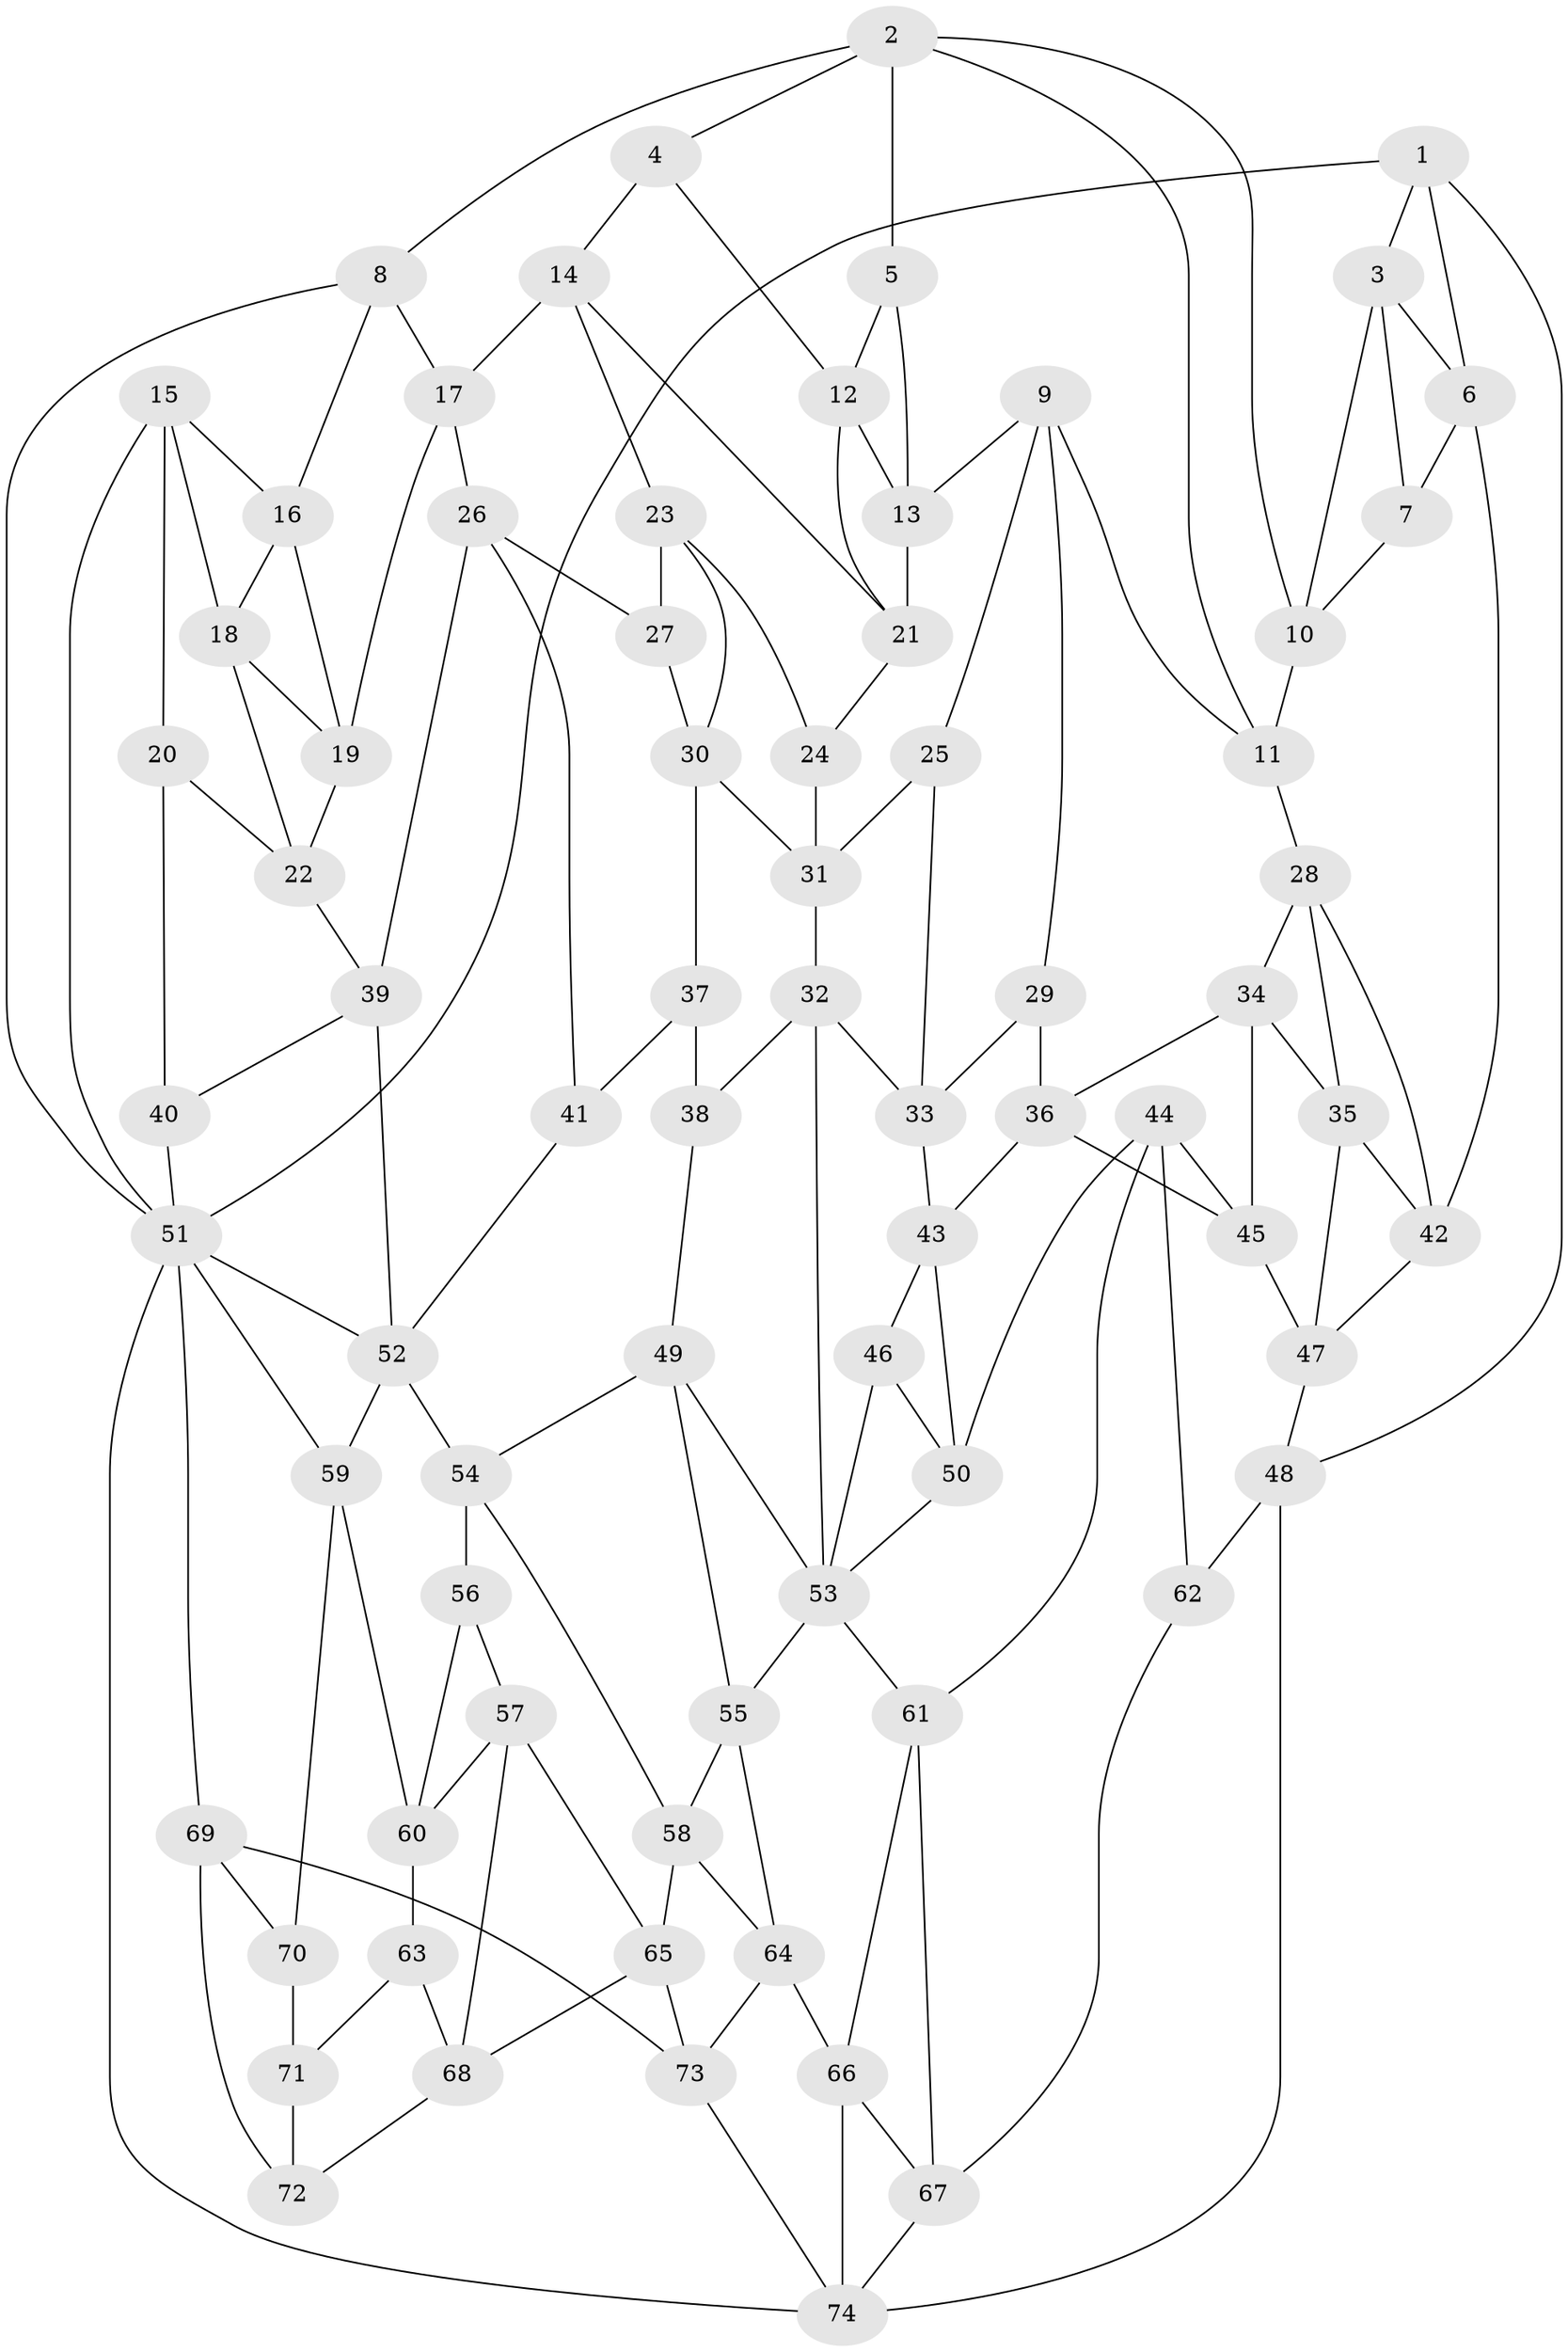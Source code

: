 // original degree distribution, {3: 0.013605442176870748, 4: 0.1836734693877551, 6: 0.16326530612244897, 5: 0.6394557823129252}
// Generated by graph-tools (version 1.1) at 2025/27/03/09/25 03:27:07]
// undirected, 74 vertices, 143 edges
graph export_dot {
graph [start="1"]
  node [color=gray90,style=filled];
  1;
  2;
  3;
  4;
  5;
  6;
  7;
  8;
  9;
  10;
  11;
  12;
  13;
  14;
  15;
  16;
  17;
  18;
  19;
  20;
  21;
  22;
  23;
  24;
  25;
  26;
  27;
  28;
  29;
  30;
  31;
  32;
  33;
  34;
  35;
  36;
  37;
  38;
  39;
  40;
  41;
  42;
  43;
  44;
  45;
  46;
  47;
  48;
  49;
  50;
  51;
  52;
  53;
  54;
  55;
  56;
  57;
  58;
  59;
  60;
  61;
  62;
  63;
  64;
  65;
  66;
  67;
  68;
  69;
  70;
  71;
  72;
  73;
  74;
  1 -- 3 [weight=1.0];
  1 -- 6 [weight=1.0];
  1 -- 48 [weight=1.0];
  1 -- 51 [weight=1.0];
  2 -- 4 [weight=1.0];
  2 -- 5 [weight=1.0];
  2 -- 8 [weight=1.0];
  2 -- 10 [weight=1.0];
  2 -- 11 [weight=1.0];
  3 -- 6 [weight=1.0];
  3 -- 7 [weight=1.0];
  3 -- 10 [weight=1.0];
  4 -- 12 [weight=1.0];
  4 -- 14 [weight=1.0];
  5 -- 12 [weight=1.0];
  5 -- 13 [weight=1.0];
  6 -- 7 [weight=1.0];
  6 -- 42 [weight=1.0];
  7 -- 10 [weight=1.0];
  8 -- 16 [weight=1.0];
  8 -- 17 [weight=1.0];
  8 -- 51 [weight=1.0];
  9 -- 11 [weight=1.0];
  9 -- 13 [weight=1.0];
  9 -- 25 [weight=1.0];
  9 -- 29 [weight=1.0];
  10 -- 11 [weight=1.0];
  11 -- 28 [weight=1.0];
  12 -- 13 [weight=1.0];
  12 -- 21 [weight=1.0];
  13 -- 21 [weight=1.0];
  14 -- 17 [weight=1.0];
  14 -- 21 [weight=1.0];
  14 -- 23 [weight=1.0];
  15 -- 16 [weight=1.0];
  15 -- 18 [weight=1.0];
  15 -- 20 [weight=1.0];
  15 -- 51 [weight=1.0];
  16 -- 18 [weight=1.0];
  16 -- 19 [weight=1.0];
  17 -- 19 [weight=1.0];
  17 -- 26 [weight=1.0];
  18 -- 19 [weight=1.0];
  18 -- 22 [weight=1.0];
  19 -- 22 [weight=1.0];
  20 -- 22 [weight=1.0];
  20 -- 40 [weight=2.0];
  21 -- 24 [weight=1.0];
  22 -- 39 [weight=1.0];
  23 -- 24 [weight=1.0];
  23 -- 27 [weight=1.0];
  23 -- 30 [weight=1.0];
  24 -- 31 [weight=1.0];
  25 -- 31 [weight=1.0];
  25 -- 33 [weight=1.0];
  26 -- 27 [weight=1.0];
  26 -- 39 [weight=1.0];
  26 -- 41 [weight=1.0];
  27 -- 30 [weight=1.0];
  28 -- 34 [weight=1.0];
  28 -- 35 [weight=1.0];
  28 -- 42 [weight=1.0];
  29 -- 33 [weight=1.0];
  29 -- 36 [weight=1.0];
  30 -- 31 [weight=1.0];
  30 -- 37 [weight=1.0];
  31 -- 32 [weight=1.0];
  32 -- 33 [weight=1.0];
  32 -- 38 [weight=1.0];
  32 -- 53 [weight=1.0];
  33 -- 43 [weight=1.0];
  34 -- 35 [weight=1.0];
  34 -- 36 [weight=1.0];
  34 -- 45 [weight=1.0];
  35 -- 42 [weight=1.0];
  35 -- 47 [weight=1.0];
  36 -- 43 [weight=1.0];
  36 -- 45 [weight=1.0];
  37 -- 38 [weight=1.0];
  37 -- 41 [weight=2.0];
  38 -- 49 [weight=1.0];
  39 -- 40 [weight=1.0];
  39 -- 52 [weight=1.0];
  40 -- 51 [weight=1.0];
  41 -- 52 [weight=1.0];
  42 -- 47 [weight=1.0];
  43 -- 46 [weight=1.0];
  43 -- 50 [weight=1.0];
  44 -- 45 [weight=1.0];
  44 -- 50 [weight=1.0];
  44 -- 61 [weight=1.0];
  44 -- 62 [weight=1.0];
  45 -- 47 [weight=1.0];
  46 -- 50 [weight=1.0];
  46 -- 53 [weight=1.0];
  47 -- 48 [weight=1.0];
  48 -- 62 [weight=2.0];
  48 -- 74 [weight=1.0];
  49 -- 53 [weight=1.0];
  49 -- 54 [weight=1.0];
  49 -- 55 [weight=1.0];
  50 -- 53 [weight=1.0];
  51 -- 52 [weight=1.0];
  51 -- 59 [weight=1.0];
  51 -- 69 [weight=1.0];
  51 -- 74 [weight=1.0];
  52 -- 54 [weight=2.0];
  52 -- 59 [weight=1.0];
  53 -- 55 [weight=1.0];
  53 -- 61 [weight=1.0];
  54 -- 56 [weight=2.0];
  54 -- 58 [weight=1.0];
  55 -- 58 [weight=1.0];
  55 -- 64 [weight=1.0];
  56 -- 57 [weight=1.0];
  56 -- 60 [weight=1.0];
  57 -- 60 [weight=1.0];
  57 -- 65 [weight=1.0];
  57 -- 68 [weight=1.0];
  58 -- 64 [weight=1.0];
  58 -- 65 [weight=1.0];
  59 -- 60 [weight=1.0];
  59 -- 70 [weight=1.0];
  60 -- 63 [weight=1.0];
  61 -- 66 [weight=1.0];
  61 -- 67 [weight=1.0];
  62 -- 67 [weight=1.0];
  63 -- 68 [weight=1.0];
  63 -- 71 [weight=1.0];
  64 -- 66 [weight=1.0];
  64 -- 73 [weight=1.0];
  65 -- 68 [weight=1.0];
  65 -- 73 [weight=1.0];
  66 -- 67 [weight=1.0];
  66 -- 74 [weight=1.0];
  67 -- 74 [weight=1.0];
  68 -- 72 [weight=1.0];
  69 -- 70 [weight=1.0];
  69 -- 72 [weight=1.0];
  69 -- 73 [weight=1.0];
  70 -- 71 [weight=2.0];
  71 -- 72 [weight=1.0];
  73 -- 74 [weight=1.0];
}
